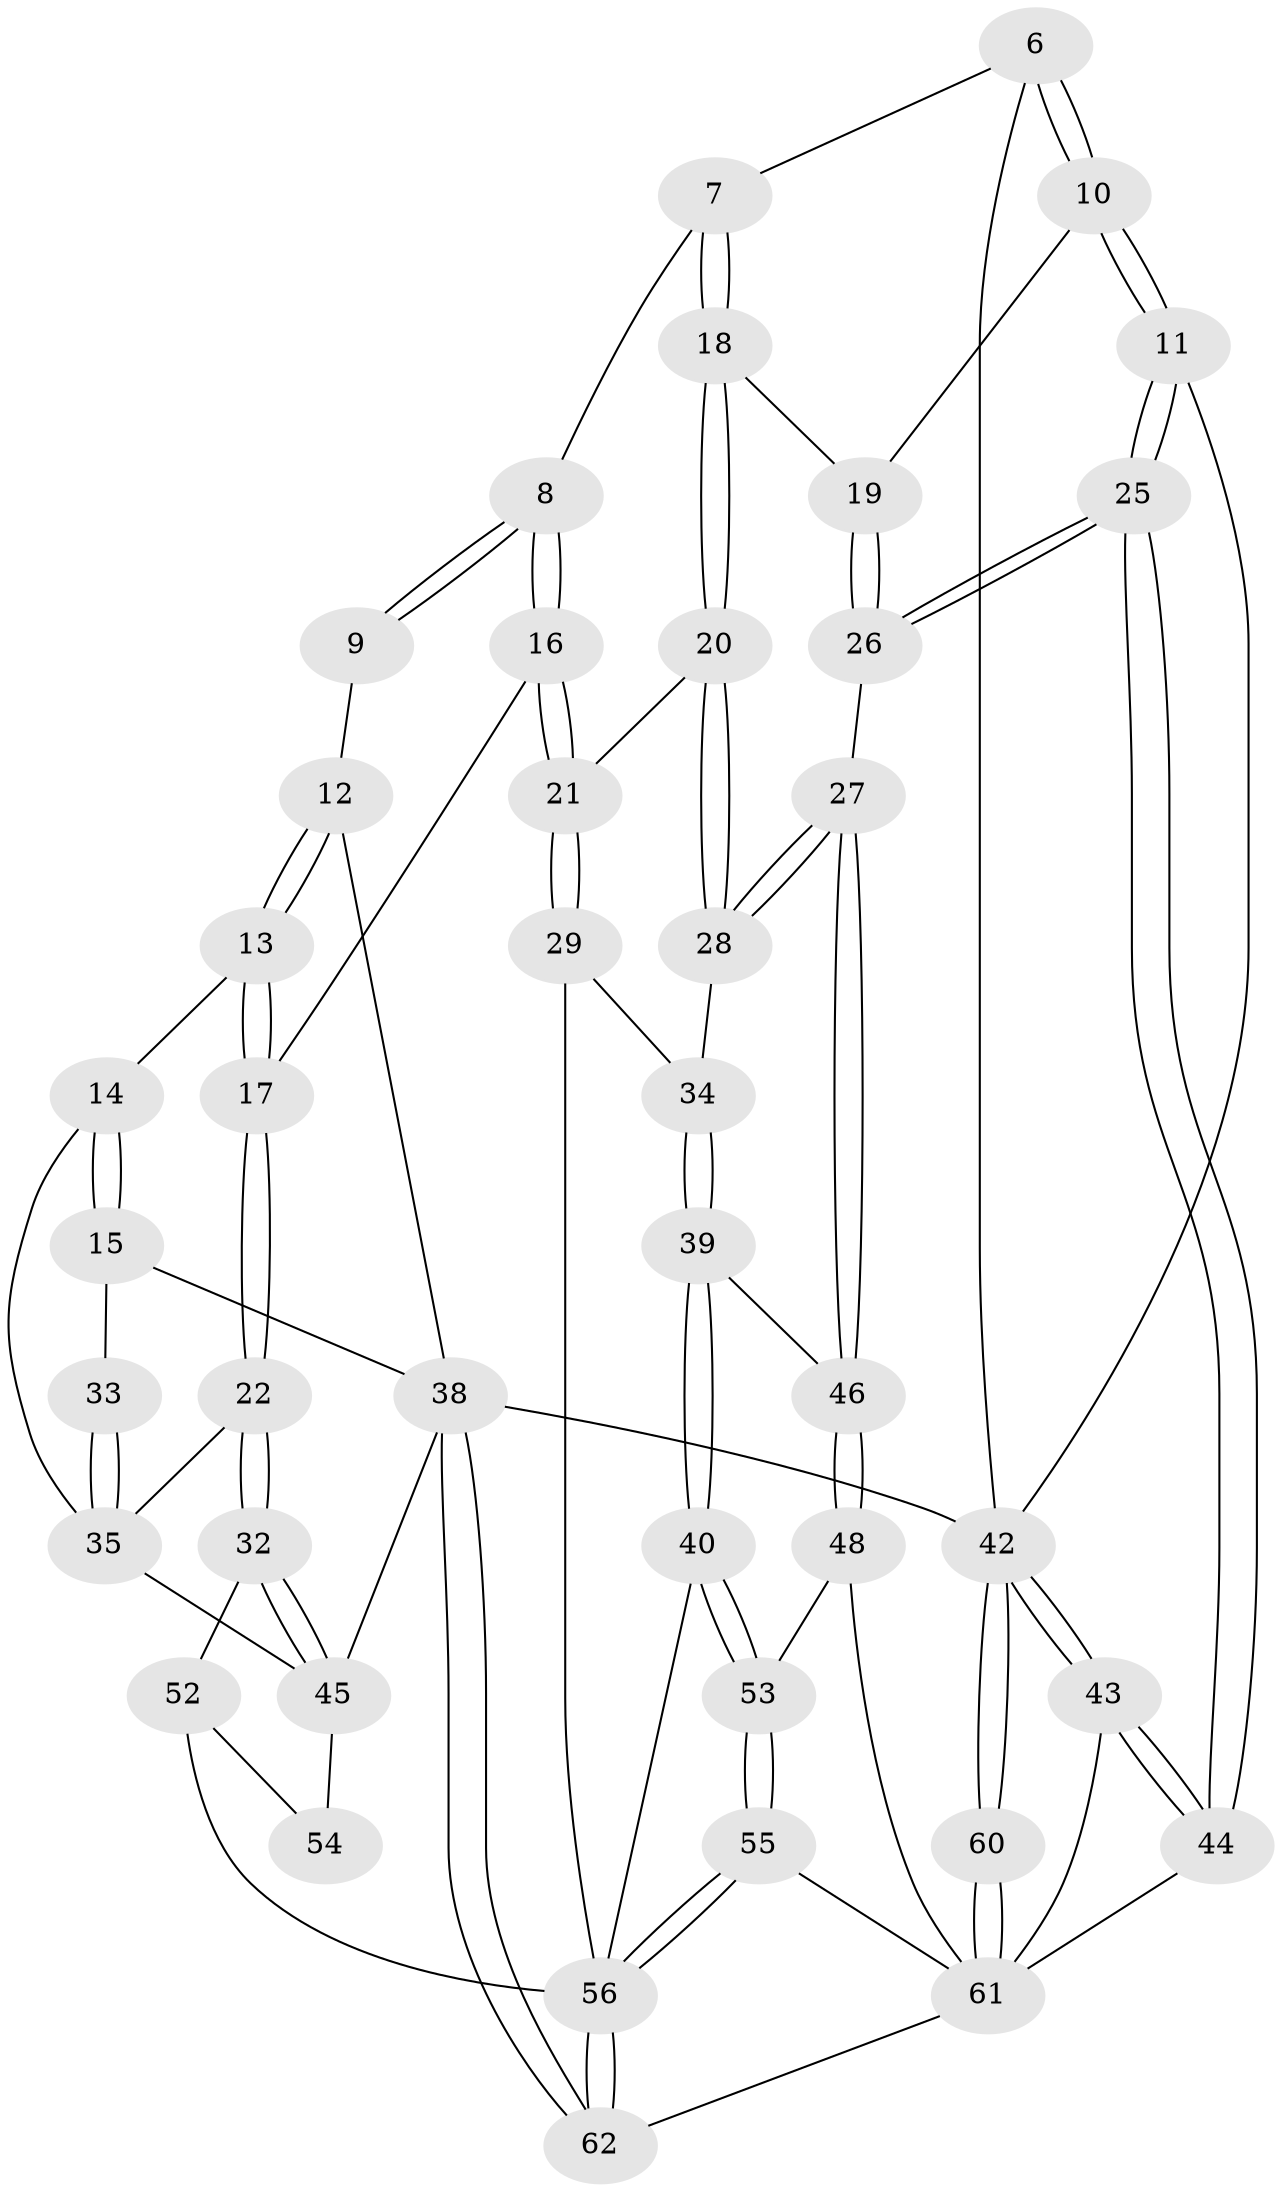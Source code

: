 // original degree distribution, {3: 0.03225806451612903, 5: 0.5806451612903226, 6: 0.1774193548387097, 4: 0.20967741935483872}
// Generated by graph-tools (version 1.1) at 2025/06/03/04/25 22:06:27]
// undirected, 43 vertices, 102 edges
graph export_dot {
graph [start="1"]
  node [color=gray90,style=filled];
  6 [pos="+0.6499695770892109+0"];
  7 [pos="+0.6643316105401417+0.12912734327982905"];
  8 [pos="+0.45933175326385006+0.11893946683891891"];
  9 [pos="+0.45988714978640705+0.04474128703550855",super="+5"];
  10 [pos="+0.834539936572777+0.11840390448607302"];
  11 [pos="+1+0"];
  12 [pos="+0.2652793665609353+0.06790844287009647",super="+4"];
  13 [pos="+0.24783656622058617+0.1807336591126258"];
  14 [pos="+0.1793590823504226+0.1844267744398244"];
  15 [pos="+0+0"];
  16 [pos="+0.448478826517305+0.2253853483092023"];
  17 [pos="+0.34911044926418405+0.2623107221236213"];
  18 [pos="+0.6916267544480401+0.24350828836993657"];
  19 [pos="+0.7537781849725046+0.23809598343502436"];
  20 [pos="+0.6633173865851628+0.26455906080987684"];
  21 [pos="+0.563135299393848+0.294009966647871"];
  22 [pos="+0.27459519482570616+0.424319934725446"];
  25 [pos="+1+0.42565683652317277"];
  26 [pos="+1+0.4310266073603352"];
  27 [pos="+0.8232887605021263+0.5330362598020897"];
  28 [pos="+0.7528733992161982+0.4927726432543423"];
  29 [pos="+0.5457993867919942+0.44376323573082216"];
  32 [pos="+0.28749144542976474+0.4669282177505935"];
  33 [pos="+0+0.06282150741963873"];
  34 [pos="+0.6243362423072664+0.48498730476325597"];
  35 [pos="+0+0.5672292415914172",super="+23+24"];
  38 [pos="+0+1",super="+3"];
  39 [pos="+0.6231514421533789+0.6272261145469252"];
  40 [pos="+0.5862031831348377+0.6619229208096633"];
  42 [pos="+1+1",super="+2"];
  43 [pos="+1+0.9511508438658233"];
  44 [pos="+1+0.6388340878762637"];
  45 [pos="+0.1286751340140776+0.6026267007759325",super="+37"];
  46 [pos="+0.8050830609829063+0.5734789576870655"];
  48 [pos="+0.7988198746674038+0.7056730464646758"];
  52 [pos="+0.3363312430936744+0.8695523290653184",super="+49+31"];
  53 [pos="+0.6472256921469193+0.7418180698143728"];
  54 [pos="+0.23817091790640577+0.8285689848420106",super="+50"];
  55 [pos="+0.6354451758012705+0.801404028910889"];
  56 [pos="+0.44599695945852275+1",super="+51+41+30"];
  60 [pos="+0.9317228667964624+1"];
  61 [pos="+0.7284435757951423+1",super="+58+57+59"];
  62 [pos="+0.46416917926942697+1"];
  6 -- 7;
  6 -- 10;
  6 -- 10;
  6 -- 42;
  7 -- 8;
  7 -- 18;
  7 -- 18;
  8 -- 9;
  8 -- 9;
  8 -- 16;
  8 -- 16;
  9 -- 12 [weight=2];
  10 -- 11;
  10 -- 11;
  10 -- 19;
  11 -- 25;
  11 -- 25;
  11 -- 42;
  12 -- 13;
  12 -- 13;
  12 -- 38;
  13 -- 14;
  13 -- 17;
  13 -- 17;
  14 -- 15;
  14 -- 15;
  14 -- 35;
  15 -- 33;
  15 -- 38;
  16 -- 17;
  16 -- 21;
  16 -- 21;
  17 -- 22;
  17 -- 22;
  18 -- 19;
  18 -- 20;
  18 -- 20;
  19 -- 26;
  19 -- 26;
  20 -- 21;
  20 -- 28;
  20 -- 28;
  21 -- 29;
  21 -- 29;
  22 -- 32;
  22 -- 32;
  22 -- 35;
  25 -- 26;
  25 -- 26;
  25 -- 44;
  25 -- 44;
  26 -- 27;
  27 -- 28;
  27 -- 28;
  27 -- 46;
  27 -- 46;
  28 -- 34;
  29 -- 34;
  29 -- 56;
  32 -- 45;
  32 -- 45;
  32 -- 52;
  33 -- 35 [weight=2];
  33 -- 35;
  34 -- 39;
  34 -- 39;
  35 -- 45;
  38 -- 62;
  38 -- 62;
  38 -- 42 [weight=2];
  38 -- 45;
  39 -- 40;
  39 -- 40;
  39 -- 46;
  40 -- 53;
  40 -- 53;
  40 -- 56;
  42 -- 43;
  42 -- 43;
  42 -- 60;
  42 -- 60;
  43 -- 44;
  43 -- 44;
  43 -- 61;
  44 -- 61;
  45 -- 54 [weight=2];
  46 -- 48;
  46 -- 48;
  48 -- 53;
  48 -- 61;
  52 -- 54 [weight=2];
  52 -- 56 [weight=2];
  53 -- 55;
  53 -- 55;
  55 -- 56;
  55 -- 56;
  55 -- 61;
  56 -- 62;
  56 -- 62;
  60 -- 61 [weight=2];
  60 -- 61;
  61 -- 62;
}
